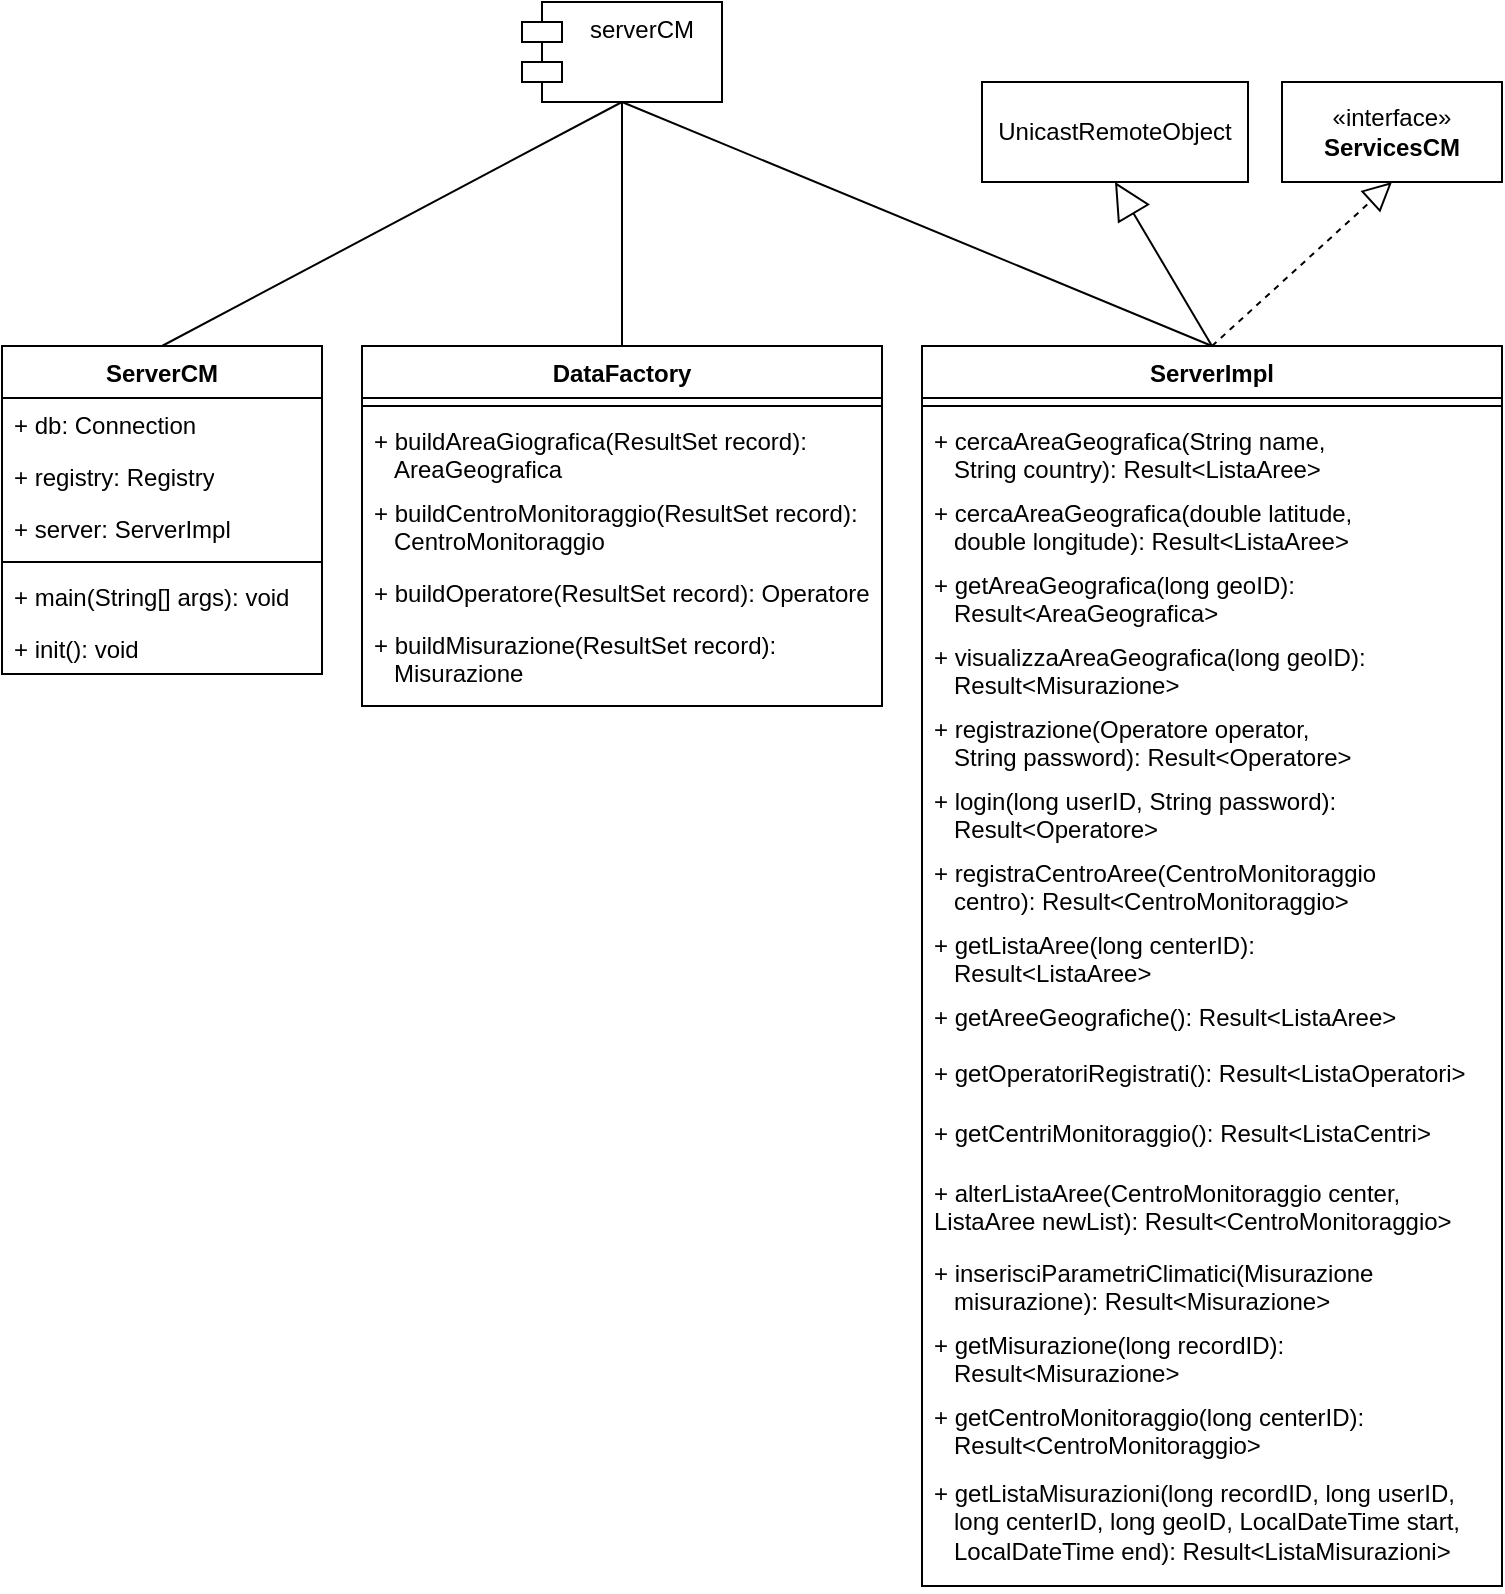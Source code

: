 <mxfile version="21.1.2" type="device">
  <diagram name="Page-1" id="96Em92dcf0RogF3gsbSg">
    <mxGraphModel dx="656" dy="622" grid="1" gridSize="10" guides="1" tooltips="1" connect="1" arrows="1" fold="1" page="1" pageScale="1" pageWidth="827" pageHeight="1169" math="0" shadow="0">
      <root>
        <mxCell id="0" />
        <mxCell id="1" parent="0" />
        <mxCell id="omaoCnyiv3AI-1zTPq6B-1" value="serverCM" style="shape=module;align=left;spacingLeft=20;align=center;verticalAlign=top;whiteSpace=wrap;html=1;" parent="1" vertex="1">
          <mxGeometry x="300" y="110" width="100" height="50" as="geometry" />
        </mxCell>
        <mxCell id="omaoCnyiv3AI-1zTPq6B-2" value="DataFactory" style="swimlane;fontStyle=1;align=center;verticalAlign=top;childLayout=stackLayout;horizontal=1;startSize=26;horizontalStack=0;resizeParent=1;resizeParentMax=0;resizeLast=0;collapsible=1;marginBottom=0;whiteSpace=wrap;html=1;" parent="1" vertex="1">
          <mxGeometry x="220" y="282" width="260" height="180" as="geometry" />
        </mxCell>
        <mxCell id="omaoCnyiv3AI-1zTPq6B-4" value="" style="line;strokeWidth=1;fillColor=none;align=left;verticalAlign=middle;spacingTop=-1;spacingLeft=3;spacingRight=3;rotatable=0;labelPosition=right;points=[];portConstraint=eastwest;strokeColor=inherit;" parent="omaoCnyiv3AI-1zTPq6B-2" vertex="1">
          <mxGeometry y="26" width="260" height="8" as="geometry" />
        </mxCell>
        <mxCell id="omaoCnyiv3AI-1zTPq6B-5" value="+ buildAreaGiografica(ResultSet record):&lt;br&gt;&amp;nbsp; &amp;nbsp;AreaGeografica" style="text;strokeColor=none;fillColor=none;align=left;verticalAlign=top;spacingLeft=4;spacingRight=4;overflow=hidden;rotatable=0;points=[[0,0.5],[1,0.5]];portConstraint=eastwest;whiteSpace=wrap;html=1;" parent="omaoCnyiv3AI-1zTPq6B-2" vertex="1">
          <mxGeometry y="34" width="260" height="36" as="geometry" />
        </mxCell>
        <mxCell id="TgeIsKB1GvQfznADrXBh-12" value="+ buildCentroMonitoraggio(ResultSet record):&lt;br&gt;&amp;nbsp; &amp;nbsp;CentroMonitoraggio" style="text;strokeColor=none;fillColor=none;align=left;verticalAlign=top;spacingLeft=4;spacingRight=4;overflow=hidden;rotatable=0;points=[[0,0.5],[1,0.5]];portConstraint=eastwest;whiteSpace=wrap;html=1;" parent="omaoCnyiv3AI-1zTPq6B-2" vertex="1">
          <mxGeometry y="70" width="260" height="40" as="geometry" />
        </mxCell>
        <mxCell id="TgeIsKB1GvQfznADrXBh-17" value="+ buildOperatore(ResultSet record): Operatore" style="text;strokeColor=none;fillColor=none;align=left;verticalAlign=top;spacingLeft=4;spacingRight=4;overflow=hidden;rotatable=0;points=[[0,0.5],[1,0.5]];portConstraint=eastwest;whiteSpace=wrap;html=1;" parent="omaoCnyiv3AI-1zTPq6B-2" vertex="1">
          <mxGeometry y="110" width="260" height="26" as="geometry" />
        </mxCell>
        <mxCell id="TgeIsKB1GvQfznADrXBh-19" value="+ buildMisurazione(ResultSet record):&lt;br&gt;&amp;nbsp; &amp;nbsp;Misurazione" style="text;strokeColor=none;fillColor=none;align=left;verticalAlign=top;spacingLeft=4;spacingRight=4;overflow=hidden;rotatable=0;points=[[0,0.5],[1,0.5]];portConstraint=eastwest;whiteSpace=wrap;html=1;" parent="omaoCnyiv3AI-1zTPq6B-2" vertex="1">
          <mxGeometry y="136" width="260" height="44" as="geometry" />
        </mxCell>
        <mxCell id="TgeIsKB1GvQfznADrXBh-1" value="ServerCM" style="swimlane;fontStyle=1;align=center;verticalAlign=top;childLayout=stackLayout;horizontal=1;startSize=26;horizontalStack=0;resizeParent=1;resizeParentMax=0;resizeLast=0;collapsible=1;marginBottom=0;whiteSpace=wrap;html=1;" parent="1" vertex="1">
          <mxGeometry x="40" y="282" width="160" height="164" as="geometry" />
        </mxCell>
        <mxCell id="TgeIsKB1GvQfznADrXBh-7" value="+ db: Connection" style="text;strokeColor=none;fillColor=none;align=left;verticalAlign=top;spacingLeft=4;spacingRight=4;overflow=hidden;rotatable=0;points=[[0,0.5],[1,0.5]];portConstraint=eastwest;whiteSpace=wrap;html=1;" parent="TgeIsKB1GvQfznADrXBh-1" vertex="1">
          <mxGeometry y="26" width="160" height="26" as="geometry" />
        </mxCell>
        <mxCell id="TgeIsKB1GvQfznADrXBh-9" value="+ registry: Registry" style="text;strokeColor=none;fillColor=none;align=left;verticalAlign=top;spacingLeft=4;spacingRight=4;overflow=hidden;rotatable=0;points=[[0,0.5],[1,0.5]];portConstraint=eastwest;whiteSpace=wrap;html=1;" parent="TgeIsKB1GvQfznADrXBh-1" vertex="1">
          <mxGeometry y="52" width="160" height="26" as="geometry" />
        </mxCell>
        <mxCell id="TgeIsKB1GvQfznADrXBh-10" value="+ server: ServerImpl" style="text;strokeColor=none;fillColor=none;align=left;verticalAlign=top;spacingLeft=4;spacingRight=4;overflow=hidden;rotatable=0;points=[[0,0.5],[1,0.5]];portConstraint=eastwest;whiteSpace=wrap;html=1;" parent="TgeIsKB1GvQfznADrXBh-1" vertex="1">
          <mxGeometry y="78" width="160" height="26" as="geometry" />
        </mxCell>
        <mxCell id="TgeIsKB1GvQfznADrXBh-2" value="" style="line;strokeWidth=1;fillColor=none;align=left;verticalAlign=middle;spacingTop=-1;spacingLeft=3;spacingRight=3;rotatable=0;labelPosition=right;points=[];portConstraint=eastwest;strokeColor=inherit;" parent="TgeIsKB1GvQfznADrXBh-1" vertex="1">
          <mxGeometry y="104" width="160" height="8" as="geometry" />
        </mxCell>
        <mxCell id="TgeIsKB1GvQfznADrXBh-11" value="+ main(String[] args): void" style="text;strokeColor=none;fillColor=none;align=left;verticalAlign=top;spacingLeft=4;spacingRight=4;overflow=hidden;rotatable=0;points=[[0,0.5],[1,0.5]];portConstraint=eastwest;whiteSpace=wrap;html=1;" parent="TgeIsKB1GvQfznADrXBh-1" vertex="1">
          <mxGeometry y="112" width="160" height="26" as="geometry" />
        </mxCell>
        <mxCell id="TgeIsKB1GvQfznADrXBh-3" value="+ init(): void" style="text;strokeColor=none;fillColor=none;align=left;verticalAlign=top;spacingLeft=4;spacingRight=4;overflow=hidden;rotatable=0;points=[[0,0.5],[1,0.5]];portConstraint=eastwest;whiteSpace=wrap;html=1;" parent="TgeIsKB1GvQfznADrXBh-1" vertex="1">
          <mxGeometry y="138" width="160" height="26" as="geometry" />
        </mxCell>
        <mxCell id="TgeIsKB1GvQfznADrXBh-4" value="ServerImpl" style="swimlane;fontStyle=1;align=center;verticalAlign=top;childLayout=stackLayout;horizontal=1;startSize=26;horizontalStack=0;resizeParent=1;resizeParentMax=0;resizeLast=0;collapsible=1;marginBottom=0;whiteSpace=wrap;html=1;" parent="1" vertex="1">
          <mxGeometry x="500" y="282" width="290" height="620" as="geometry" />
        </mxCell>
        <mxCell id="TgeIsKB1GvQfznADrXBh-5" value="" style="line;strokeWidth=1;fillColor=none;align=left;verticalAlign=middle;spacingTop=-1;spacingLeft=3;spacingRight=3;rotatable=0;labelPosition=right;points=[];portConstraint=eastwest;strokeColor=inherit;" parent="TgeIsKB1GvQfznADrXBh-4" vertex="1">
          <mxGeometry y="26" width="290" height="8" as="geometry" />
        </mxCell>
        <mxCell id="TgeIsKB1GvQfznADrXBh-6" value="+ cercaAreaGeografica(String name,&amp;nbsp; &amp;nbsp;&lt;br&gt;&amp;nbsp; &amp;nbsp;String country): Result&amp;lt;ListaAree&amp;gt;" style="text;strokeColor=none;fillColor=none;align=left;verticalAlign=top;spacingLeft=4;spacingRight=4;overflow=hidden;rotatable=0;points=[[0,0.5],[1,0.5]];portConstraint=eastwest;whiteSpace=wrap;html=1;" parent="TgeIsKB1GvQfznADrXBh-4" vertex="1">
          <mxGeometry y="34" width="290" height="36" as="geometry" />
        </mxCell>
        <mxCell id="TgeIsKB1GvQfznADrXBh-22" value="+ cercaAreaGeografica(double latitude,&lt;br&gt;&amp;nbsp; &amp;nbsp;double longitude): Result&amp;lt;ListaAree&amp;gt;" style="text;strokeColor=none;fillColor=none;align=left;verticalAlign=top;spacingLeft=4;spacingRight=4;overflow=hidden;rotatable=0;points=[[0,0.5],[1,0.5]];portConstraint=eastwest;whiteSpace=wrap;html=1;" parent="TgeIsKB1GvQfznADrXBh-4" vertex="1">
          <mxGeometry y="70" width="290" height="36" as="geometry" />
        </mxCell>
        <mxCell id="TgeIsKB1GvQfznADrXBh-23" value="+ getAreaGeografica(long geoID):&lt;br&gt;&amp;nbsp; &amp;nbsp;Result&amp;lt;AreaGeografica&amp;gt;" style="text;strokeColor=none;fillColor=none;align=left;verticalAlign=top;spacingLeft=4;spacingRight=4;overflow=hidden;rotatable=0;points=[[0,0.5],[1,0.5]];portConstraint=eastwest;whiteSpace=wrap;html=1;" parent="TgeIsKB1GvQfznADrXBh-4" vertex="1">
          <mxGeometry y="106" width="290" height="36" as="geometry" />
        </mxCell>
        <mxCell id="TgeIsKB1GvQfznADrXBh-24" value="+ visualizzaAreaGeografica(long geoID):&lt;br&gt;&amp;nbsp; &amp;nbsp;Result&amp;lt;Misurazione&amp;gt;" style="text;strokeColor=none;fillColor=none;align=left;verticalAlign=top;spacingLeft=4;spacingRight=4;overflow=hidden;rotatable=0;points=[[0,0.5],[1,0.5]];portConstraint=eastwest;whiteSpace=wrap;html=1;" parent="TgeIsKB1GvQfznADrXBh-4" vertex="1">
          <mxGeometry y="142" width="290" height="36" as="geometry" />
        </mxCell>
        <mxCell id="TgeIsKB1GvQfznADrXBh-25" value="+ registrazione(Operatore operator,&lt;br&gt;&amp;nbsp; &amp;nbsp;String password): Result&amp;lt;Operatore&amp;gt;" style="text;strokeColor=none;fillColor=none;align=left;verticalAlign=top;spacingLeft=4;spacingRight=4;overflow=hidden;rotatable=0;points=[[0,0.5],[1,0.5]];portConstraint=eastwest;whiteSpace=wrap;html=1;" parent="TgeIsKB1GvQfznADrXBh-4" vertex="1">
          <mxGeometry y="178" width="290" height="36" as="geometry" />
        </mxCell>
        <mxCell id="TgeIsKB1GvQfznADrXBh-27" value="+ login(long userID, String password):&lt;br&gt;&amp;nbsp; &amp;nbsp;Result&amp;lt;Operatore&amp;gt;" style="text;strokeColor=none;fillColor=none;align=left;verticalAlign=top;spacingLeft=4;spacingRight=4;overflow=hidden;rotatable=0;points=[[0,0.5],[1,0.5]];portConstraint=eastwest;whiteSpace=wrap;html=1;" parent="TgeIsKB1GvQfznADrXBh-4" vertex="1">
          <mxGeometry y="214" width="290" height="36" as="geometry" />
        </mxCell>
        <mxCell id="TgeIsKB1GvQfznADrXBh-26" value="+ registraCentroAree(CentroMonitoraggio&lt;br&gt;&amp;nbsp; &amp;nbsp;centro): Result&amp;lt;CentroMonitoraggio&amp;gt;" style="text;strokeColor=none;fillColor=none;align=left;verticalAlign=top;spacingLeft=4;spacingRight=4;overflow=hidden;rotatable=0;points=[[0,0.5],[1,0.5]];portConstraint=eastwest;whiteSpace=wrap;html=1;" parent="TgeIsKB1GvQfznADrXBh-4" vertex="1">
          <mxGeometry y="250" width="290" height="36" as="geometry" />
        </mxCell>
        <mxCell id="TgeIsKB1GvQfznADrXBh-28" value="+ getListaAree(long centerID):&lt;br&gt;&amp;nbsp; &amp;nbsp;Result&amp;lt;ListaAree&amp;gt;" style="text;strokeColor=none;fillColor=none;align=left;verticalAlign=top;spacingLeft=4;spacingRight=4;overflow=hidden;rotatable=0;points=[[0,0.5],[1,0.5]];portConstraint=eastwest;whiteSpace=wrap;html=1;" parent="TgeIsKB1GvQfznADrXBh-4" vertex="1">
          <mxGeometry y="286" width="290" height="36" as="geometry" />
        </mxCell>
        <mxCell id="BqMPYsbbGyf_3eFGufmX-1" value="+&amp;nbsp;getAreeGeografiche&lt;span style=&quot;background-color: initial;&quot;&gt;():&lt;/span&gt;&amp;nbsp;Result&amp;lt;ListaAree&amp;gt;" style="text;strokeColor=none;fillColor=none;align=left;verticalAlign=top;spacingLeft=4;spacingRight=4;overflow=hidden;rotatable=0;points=[[0,0.5],[1,0.5]];portConstraint=eastwest;whiteSpace=wrap;html=1;" parent="TgeIsKB1GvQfznADrXBh-4" vertex="1">
          <mxGeometry y="322" width="290" height="28" as="geometry" />
        </mxCell>
        <mxCell id="uHFnqTzhBvpn5nZnHJPD-1" value="+&amp;nbsp;getOperatoriRegistrati&lt;span style=&quot;background-color: initial;&quot;&gt;():&lt;/span&gt;&amp;nbsp;Result&amp;lt;ListaOperatori&amp;gt;" style="text;strokeColor=none;fillColor=none;align=left;verticalAlign=top;spacingLeft=4;spacingRight=4;overflow=hidden;rotatable=0;points=[[0,0.5],[1,0.5]];portConstraint=eastwest;whiteSpace=wrap;html=1;" parent="TgeIsKB1GvQfznADrXBh-4" vertex="1">
          <mxGeometry y="350" width="290" height="30" as="geometry" />
        </mxCell>
        <mxCell id="Ra1zANN0agBKbvByU5WU-1" value="+&amp;nbsp;getCentriMonitoraggio&lt;span style=&quot;background-color: initial;&quot;&gt;():&lt;/span&gt;&amp;nbsp;Result&amp;lt;ListaCentri&amp;gt;" style="text;strokeColor=none;fillColor=none;align=left;verticalAlign=top;spacingLeft=4;spacingRight=4;overflow=hidden;rotatable=0;points=[[0,0.5],[1,0.5]];portConstraint=eastwest;whiteSpace=wrap;html=1;" vertex="1" parent="TgeIsKB1GvQfznADrXBh-4">
          <mxGeometry y="380" width="290" height="30" as="geometry" />
        </mxCell>
        <mxCell id="Ra1zANN0agBKbvByU5WU-2" value="+&amp;nbsp;alterListaAree&lt;span style=&quot;background-color: initial;&quot;&gt;(CentroMonitoraggio center, ListaAree newList):&lt;/span&gt;&amp;nbsp;Result&amp;lt;CentroMonitoraggio&amp;gt;" style="text;strokeColor=none;fillColor=none;align=left;verticalAlign=top;spacingLeft=4;spacingRight=4;overflow=hidden;rotatable=0;points=[[0,0.5],[1,0.5]];portConstraint=eastwest;whiteSpace=wrap;html=1;" vertex="1" parent="TgeIsKB1GvQfznADrXBh-4">
          <mxGeometry y="410" width="290" height="40" as="geometry" />
        </mxCell>
        <mxCell id="TgeIsKB1GvQfznADrXBh-29" value="+ inserisciParametriClimatici(Misurazione&lt;br&gt;&amp;nbsp; &amp;nbsp;misurazione):&amp;nbsp;Result&amp;lt;Misurazione&amp;gt;" style="text;strokeColor=none;fillColor=none;align=left;verticalAlign=top;spacingLeft=4;spacingRight=4;overflow=hidden;rotatable=0;points=[[0,0.5],[1,0.5]];portConstraint=eastwest;whiteSpace=wrap;html=1;" parent="TgeIsKB1GvQfznADrXBh-4" vertex="1">
          <mxGeometry y="450" width="290" height="36" as="geometry" />
        </mxCell>
        <mxCell id="TgeIsKB1GvQfznADrXBh-30" value="+ getMisurazione(long recordID):&lt;br&gt;&amp;nbsp; &amp;nbsp;Result&amp;lt;Misurazione&amp;gt;" style="text;strokeColor=none;fillColor=none;align=left;verticalAlign=top;spacingLeft=4;spacingRight=4;overflow=hidden;rotatable=0;points=[[0,0.5],[1,0.5]];portConstraint=eastwest;whiteSpace=wrap;html=1;" parent="TgeIsKB1GvQfznADrXBh-4" vertex="1">
          <mxGeometry y="486" width="290" height="36" as="geometry" />
        </mxCell>
        <mxCell id="Ra1zANN0agBKbvByU5WU-3" value="+&amp;nbsp;getCentroMonitoraggio&lt;span style=&quot;background-color: initial;&quot;&gt;(long centerID):&lt;br&gt;&lt;/span&gt;&amp;nbsp; &amp;nbsp;Result&amp;lt;CentroMonitoraggio&amp;gt;" style="text;strokeColor=none;fillColor=none;align=left;verticalAlign=top;spacingLeft=4;spacingRight=4;overflow=hidden;rotatable=0;points=[[0,0.5],[1,0.5]];portConstraint=eastwest;whiteSpace=wrap;html=1;" vertex="1" parent="TgeIsKB1GvQfznADrXBh-4">
          <mxGeometry y="522" width="290" height="38" as="geometry" />
        </mxCell>
        <mxCell id="Ra1zANN0agBKbvByU5WU-5" value="+&amp;nbsp;getListaMisurazioni&lt;span style=&quot;background-color: initial;&quot;&gt;(long recordID, long userID,&lt;br&gt;&amp;nbsp; &amp;nbsp;long centerID, long geoID, LocalDateTime start,&lt;br&gt;&amp;nbsp; &amp;nbsp;LocalDateTime end):&lt;/span&gt;&amp;nbsp;Result&amp;lt;ListaMisurazioni&amp;gt;" style="text;strokeColor=none;fillColor=none;align=left;verticalAlign=top;spacingLeft=4;spacingRight=4;overflow=hidden;rotatable=0;points=[[0,0.5],[1,0.5]];portConstraint=eastwest;whiteSpace=wrap;html=1;" vertex="1" parent="TgeIsKB1GvQfznADrXBh-4">
          <mxGeometry y="560" width="290" height="60" as="geometry" />
        </mxCell>
        <mxCell id="TgeIsKB1GvQfznADrXBh-20" value="«interface»&lt;br&gt;&lt;b&gt;ServicesCM&lt;/b&gt;" style="html=1;whiteSpace=wrap;" parent="1" vertex="1">
          <mxGeometry x="680" y="150" width="110" height="50" as="geometry" />
        </mxCell>
        <mxCell id="TgeIsKB1GvQfznADrXBh-21" value="UnicastRemoteObject" style="html=1;whiteSpace=wrap;" parent="1" vertex="1">
          <mxGeometry x="530" y="150" width="133" height="50" as="geometry" />
        </mxCell>
        <mxCell id="BqMPYsbbGyf_3eFGufmX-2" value="" style="endArrow=none;html=1;rounded=0;entryX=0.5;entryY=1;entryDx=0;entryDy=0;exitX=0.5;exitY=0;exitDx=0;exitDy=0;" parent="1" source="TgeIsKB1GvQfznADrXBh-1" target="omaoCnyiv3AI-1zTPq6B-1" edge="1">
          <mxGeometry width="50" height="50" relative="1" as="geometry">
            <mxPoint x="200" y="280" as="sourcePoint" />
            <mxPoint x="400" y="260" as="targetPoint" />
          </mxGeometry>
        </mxCell>
        <mxCell id="BqMPYsbbGyf_3eFGufmX-3" value="" style="endArrow=none;html=1;rounded=0;exitX=0.5;exitY=0;exitDx=0;exitDy=0;entryX=0.5;entryY=1;entryDx=0;entryDy=0;" parent="1" source="omaoCnyiv3AI-1zTPq6B-2" target="omaoCnyiv3AI-1zTPq6B-1" edge="1">
          <mxGeometry width="50" height="50" relative="1" as="geometry">
            <mxPoint x="130" y="300" as="sourcePoint" />
            <mxPoint x="370" y="130" as="targetPoint" />
          </mxGeometry>
        </mxCell>
        <mxCell id="BqMPYsbbGyf_3eFGufmX-4" value="" style="endArrow=none;html=1;rounded=0;exitX=0.5;exitY=0;exitDx=0;exitDy=0;entryX=0.5;entryY=1;entryDx=0;entryDy=0;" parent="1" source="TgeIsKB1GvQfznADrXBh-4" target="omaoCnyiv3AI-1zTPq6B-1" edge="1">
          <mxGeometry width="50" height="50" relative="1" as="geometry">
            <mxPoint x="550" y="280" as="sourcePoint" />
            <mxPoint x="370" y="130" as="targetPoint" />
          </mxGeometry>
        </mxCell>
        <mxCell id="BqMPYsbbGyf_3eFGufmX-5" value="" style="endArrow=block;endSize=16;endFill=0;html=1;rounded=0;entryX=0.5;entryY=1;entryDx=0;entryDy=0;exitX=0.5;exitY=0;exitDx=0;exitDy=0;" parent="1" source="TgeIsKB1GvQfznADrXBh-4" target="TgeIsKB1GvQfznADrXBh-21" edge="1">
          <mxGeometry width="160" relative="1" as="geometry">
            <mxPoint x="510" y="240" as="sourcePoint" />
            <mxPoint x="670" y="240" as="targetPoint" />
          </mxGeometry>
        </mxCell>
        <mxCell id="BqMPYsbbGyf_3eFGufmX-7" value="" style="endArrow=block;dashed=1;endFill=0;endSize=12;html=1;rounded=0;exitX=0.5;exitY=0;exitDx=0;exitDy=0;entryX=0.5;entryY=1;entryDx=0;entryDy=0;" parent="1" source="TgeIsKB1GvQfznADrXBh-4" target="TgeIsKB1GvQfznADrXBh-20" edge="1">
          <mxGeometry width="160" relative="1" as="geometry">
            <mxPoint x="510" y="240" as="sourcePoint" />
            <mxPoint x="670" y="240" as="targetPoint" />
          </mxGeometry>
        </mxCell>
      </root>
    </mxGraphModel>
  </diagram>
</mxfile>
